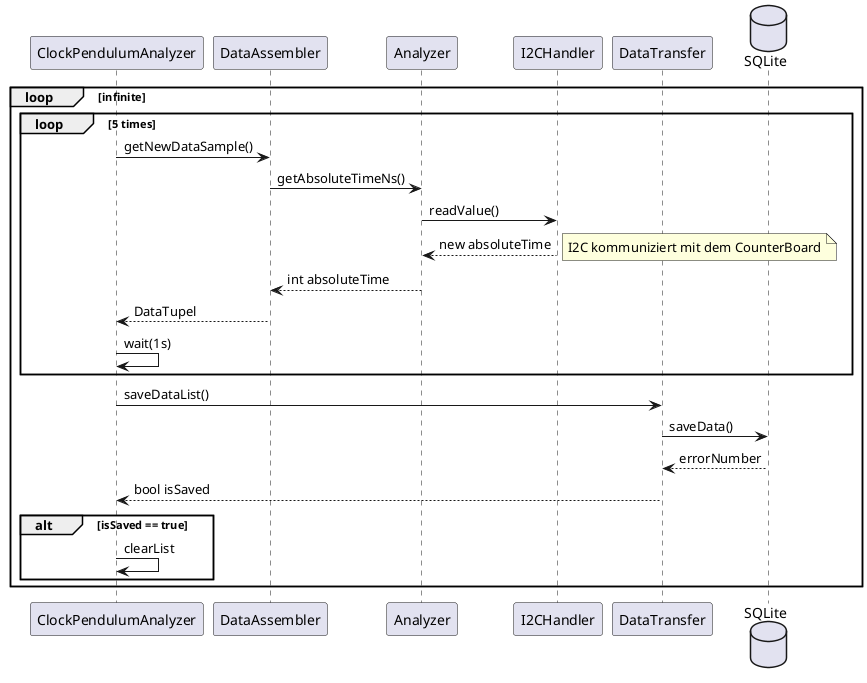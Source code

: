 @startuml

participant ClockPendulumAnalyzer as cpa
participant DataAssembler as da
participant Analyzer as a
participant I2CHandler as i2c
participant DataTransfer as dt
database SQLite as sql

''save data
loop infinite
    loop 5 times
        cpa -> da : getNewDataSample()
        da -> a : getAbsoluteTimeNs()
        a -> i2c : readValue()
        a <-- i2c : new absoluteTime
        note right: I2C kommuniziert mit dem CounterBoard
        da <-- a : int absoluteTime
        cpa <-- da : DataTupel
        cpa -> cpa : wait(1s)
    end

    cpa -> dt : saveDataList()
    dt -> sql : saveData()
    dt <-- sql : errorNumber
    cpa <-- dt : bool isSaved
    alt isSaved == true
        cpa -> cpa : clearList
    end
end

@enduml

